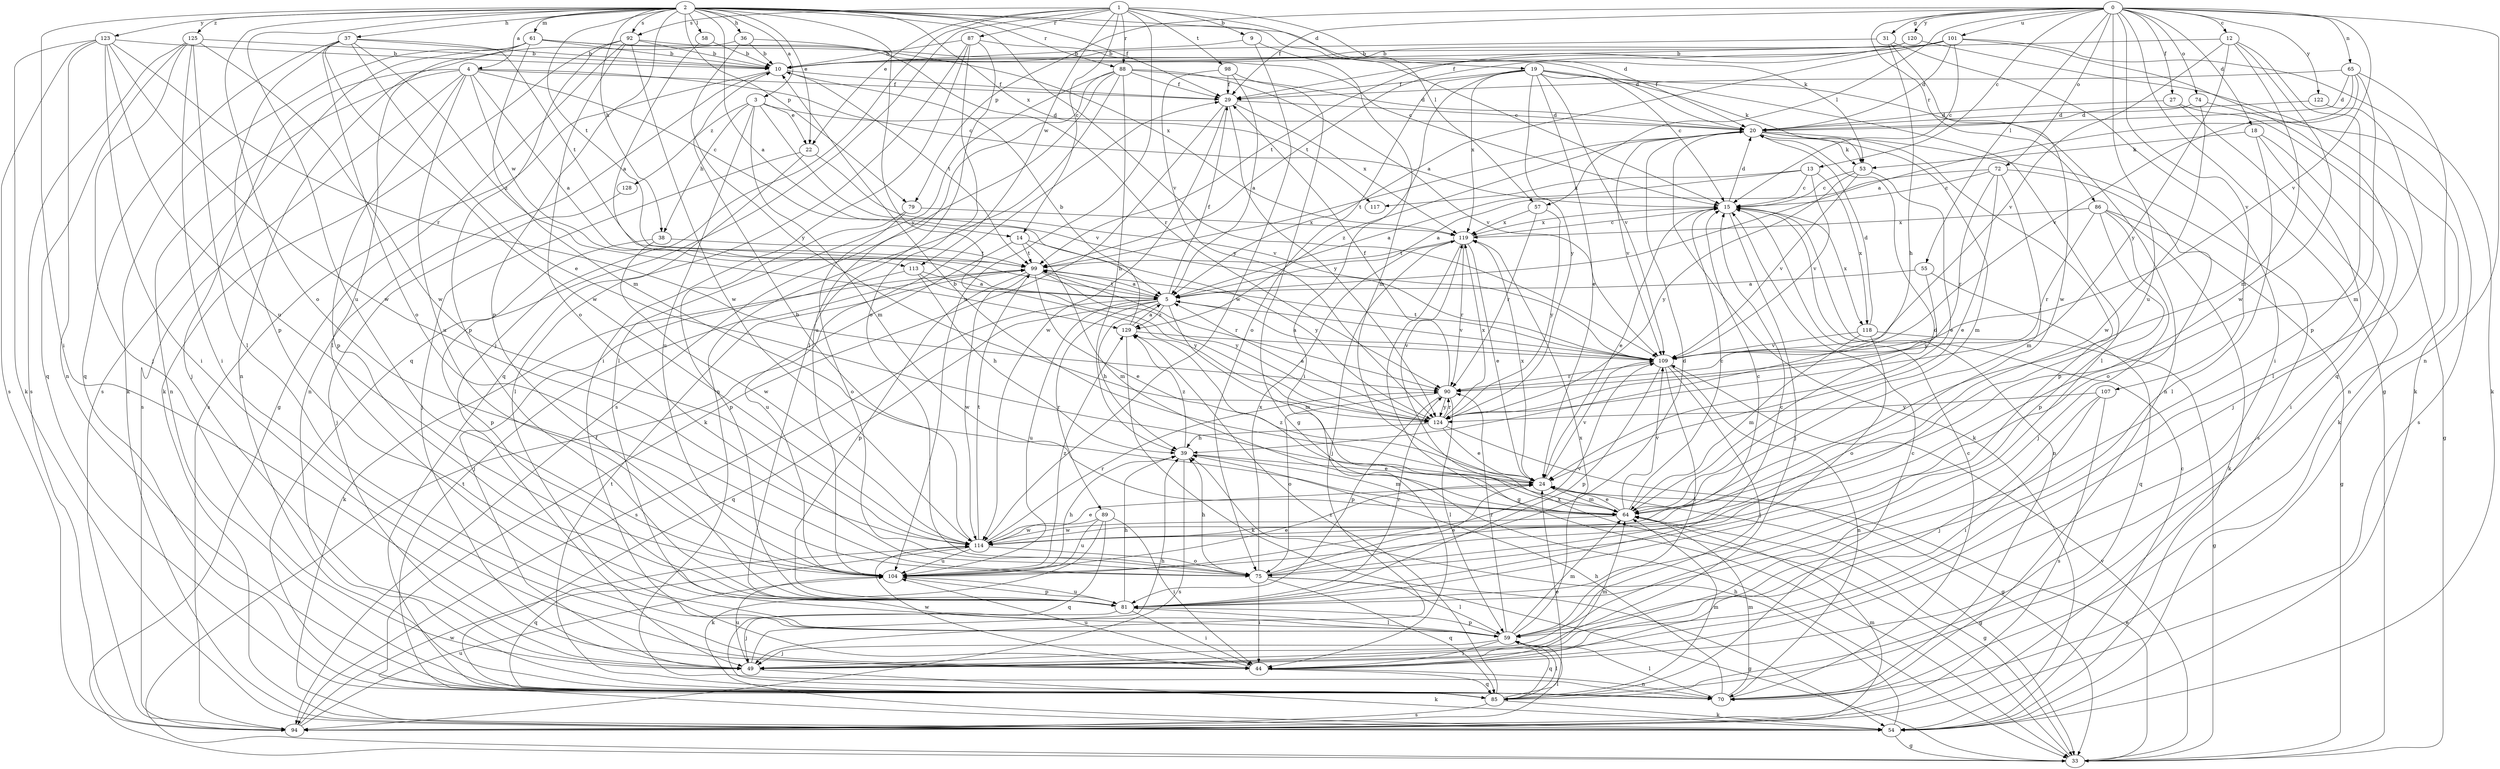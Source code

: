 strict digraph  {
0;
1;
2;
3;
4;
5;
9;
10;
12;
13;
14;
15;
18;
19;
20;
22;
24;
27;
29;
31;
33;
36;
37;
38;
39;
44;
49;
53;
54;
55;
57;
58;
59;
61;
64;
65;
70;
72;
74;
75;
79;
81;
85;
86;
87;
88;
89;
90;
92;
94;
98;
99;
101;
104;
107;
109;
113;
114;
117;
118;
119;
120;
122;
123;
124;
125;
128;
129;
0 -> 12  [label=c];
0 -> 13  [label=c];
0 -> 18  [label=d];
0 -> 27  [label=f];
0 -> 29  [label=f];
0 -> 31  [label=g];
0 -> 33  [label=g];
0 -> 55  [label=l];
0 -> 57  [label=l];
0 -> 65  [label=n];
0 -> 70  [label=n];
0 -> 72  [label=o];
0 -> 74  [label=o];
0 -> 79  [label=p];
0 -> 86  [label=r];
0 -> 101  [label=u];
0 -> 104  [label=u];
0 -> 107  [label=v];
0 -> 109  [label=v];
0 -> 120  [label=y];
0 -> 122  [label=y];
1 -> 9  [label=b];
1 -> 14  [label=c];
1 -> 19  [label=d];
1 -> 22  [label=e];
1 -> 49  [label=j];
1 -> 53  [label=k];
1 -> 85  [label=q];
1 -> 87  [label=r];
1 -> 88  [label=r];
1 -> 92  [label=s];
1 -> 98  [label=t];
1 -> 104  [label=u];
1 -> 113  [label=w];
2 -> 3  [label=a];
2 -> 4  [label=a];
2 -> 5  [label=a];
2 -> 20  [label=d];
2 -> 22  [label=e];
2 -> 29  [label=f];
2 -> 36  [label=h];
2 -> 37  [label=h];
2 -> 38  [label=h];
2 -> 44  [label=i];
2 -> 57  [label=l];
2 -> 58  [label=l];
2 -> 61  [label=m];
2 -> 75  [label=o];
2 -> 79  [label=p];
2 -> 81  [label=p];
2 -> 88  [label=r];
2 -> 92  [label=s];
2 -> 99  [label=t];
2 -> 104  [label=u];
2 -> 109  [label=v];
2 -> 117  [label=x];
2 -> 123  [label=y];
2 -> 124  [label=y];
2 -> 125  [label=z];
3 -> 20  [label=d];
3 -> 22  [label=e];
3 -> 38  [label=h];
3 -> 64  [label=m];
3 -> 104  [label=u];
3 -> 109  [label=v];
3 -> 128  [label=z];
4 -> 5  [label=a];
4 -> 14  [label=c];
4 -> 15  [label=c];
4 -> 29  [label=f];
4 -> 49  [label=j];
4 -> 70  [label=n];
4 -> 81  [label=p];
4 -> 94  [label=s];
4 -> 104  [label=u];
4 -> 113  [label=w];
5 -> 29  [label=f];
5 -> 39  [label=h];
5 -> 64  [label=m];
5 -> 85  [label=q];
5 -> 89  [label=r];
5 -> 94  [label=s];
5 -> 99  [label=t];
5 -> 104  [label=u];
5 -> 109  [label=v];
5 -> 129  [label=z];
9 -> 10  [label=b];
9 -> 64  [label=m];
9 -> 114  [label=w];
10 -> 29  [label=f];
10 -> 70  [label=n];
10 -> 94  [label=s];
10 -> 99  [label=t];
12 -> 10  [label=b];
12 -> 64  [label=m];
12 -> 81  [label=p];
12 -> 109  [label=v];
12 -> 114  [label=w];
12 -> 124  [label=y];
13 -> 5  [label=a];
13 -> 15  [label=c];
13 -> 109  [label=v];
13 -> 117  [label=x];
13 -> 118  [label=x];
14 -> 64  [label=m];
14 -> 99  [label=t];
14 -> 104  [label=u];
14 -> 124  [label=y];
15 -> 20  [label=d];
15 -> 24  [label=e];
15 -> 49  [label=j];
15 -> 70  [label=n];
15 -> 118  [label=x];
15 -> 119  [label=x];
18 -> 44  [label=i];
18 -> 49  [label=j];
18 -> 53  [label=k];
18 -> 59  [label=l];
19 -> 15  [label=c];
19 -> 24  [label=e];
19 -> 29  [label=f];
19 -> 44  [label=i];
19 -> 53  [label=k];
19 -> 59  [label=l];
19 -> 70  [label=n];
19 -> 75  [label=o];
19 -> 109  [label=v];
19 -> 119  [label=x];
19 -> 124  [label=y];
20 -> 53  [label=k];
20 -> 54  [label=k];
20 -> 64  [label=m];
20 -> 81  [label=p];
20 -> 94  [label=s];
20 -> 99  [label=t];
20 -> 109  [label=v];
20 -> 129  [label=z];
22 -> 49  [label=j];
22 -> 59  [label=l];
22 -> 109  [label=v];
24 -> 10  [label=b];
24 -> 33  [label=g];
24 -> 64  [label=m];
24 -> 109  [label=v];
24 -> 119  [label=x];
27 -> 20  [label=d];
27 -> 33  [label=g];
27 -> 54  [label=k];
29 -> 20  [label=d];
29 -> 54  [label=k];
29 -> 114  [label=w];
29 -> 119  [label=x];
29 -> 124  [label=y];
31 -> 10  [label=b];
31 -> 39  [label=h];
31 -> 44  [label=i];
31 -> 114  [label=w];
33 -> 24  [label=e];
33 -> 29  [label=f];
33 -> 109  [label=v];
33 -> 119  [label=x];
36 -> 10  [label=b];
36 -> 70  [label=n];
36 -> 119  [label=x];
36 -> 124  [label=y];
37 -> 10  [label=b];
37 -> 24  [label=e];
37 -> 75  [label=o];
37 -> 81  [label=p];
37 -> 85  [label=q];
37 -> 99  [label=t];
37 -> 114  [label=w];
37 -> 129  [label=z];
38 -> 81  [label=p];
38 -> 99  [label=t];
38 -> 114  [label=w];
39 -> 24  [label=e];
39 -> 64  [label=m];
39 -> 94  [label=s];
39 -> 129  [label=z];
44 -> 64  [label=m];
44 -> 70  [label=n];
44 -> 85  [label=q];
44 -> 104  [label=u];
44 -> 114  [label=w];
49 -> 39  [label=h];
49 -> 54  [label=k];
49 -> 104  [label=u];
53 -> 15  [label=c];
53 -> 24  [label=e];
53 -> 109  [label=v];
53 -> 124  [label=y];
54 -> 15  [label=c];
54 -> 33  [label=g];
54 -> 39  [label=h];
55 -> 5  [label=a];
55 -> 85  [label=q];
55 -> 124  [label=y];
57 -> 90  [label=r];
57 -> 119  [label=x];
57 -> 124  [label=y];
58 -> 5  [label=a];
58 -> 10  [label=b];
59 -> 44  [label=i];
59 -> 49  [label=j];
59 -> 64  [label=m];
59 -> 81  [label=p];
59 -> 85  [label=q];
59 -> 90  [label=r];
59 -> 119  [label=x];
61 -> 10  [label=b];
61 -> 15  [label=c];
61 -> 20  [label=d];
61 -> 54  [label=k];
61 -> 59  [label=l];
61 -> 64  [label=m];
61 -> 94  [label=s];
64 -> 15  [label=c];
64 -> 20  [label=d];
64 -> 24  [label=e];
64 -> 33  [label=g];
64 -> 109  [label=v];
64 -> 114  [label=w];
64 -> 129  [label=z];
65 -> 5  [label=a];
65 -> 20  [label=d];
65 -> 29  [label=f];
65 -> 64  [label=m];
65 -> 70  [label=n];
65 -> 109  [label=v];
70 -> 15  [label=c];
70 -> 39  [label=h];
70 -> 59  [label=l];
70 -> 64  [label=m];
70 -> 99  [label=t];
72 -> 5  [label=a];
72 -> 15  [label=c];
72 -> 24  [label=e];
72 -> 64  [label=m];
72 -> 75  [label=o];
72 -> 90  [label=r];
74 -> 20  [label=d];
74 -> 94  [label=s];
74 -> 114  [label=w];
75 -> 20  [label=d];
75 -> 24  [label=e];
75 -> 33  [label=g];
75 -> 39  [label=h];
75 -> 44  [label=i];
75 -> 59  [label=l];
75 -> 85  [label=q];
75 -> 119  [label=x];
79 -> 75  [label=o];
79 -> 81  [label=p];
79 -> 119  [label=x];
81 -> 15  [label=c];
81 -> 39  [label=h];
81 -> 44  [label=i];
81 -> 49  [label=j];
81 -> 59  [label=l];
81 -> 90  [label=r];
81 -> 104  [label=u];
85 -> 15  [label=c];
85 -> 24  [label=e];
85 -> 54  [label=k];
85 -> 59  [label=l];
85 -> 64  [label=m];
85 -> 94  [label=s];
85 -> 99  [label=t];
85 -> 129  [label=z];
86 -> 33  [label=g];
86 -> 49  [label=j];
86 -> 54  [label=k];
86 -> 81  [label=p];
86 -> 90  [label=r];
86 -> 119  [label=x];
87 -> 10  [label=b];
87 -> 15  [label=c];
87 -> 44  [label=i];
87 -> 59  [label=l];
87 -> 75  [label=o];
87 -> 85  [label=q];
88 -> 20  [label=d];
88 -> 29  [label=f];
88 -> 39  [label=h];
88 -> 59  [label=l];
88 -> 70  [label=n];
88 -> 94  [label=s];
88 -> 104  [label=u];
88 -> 109  [label=v];
89 -> 44  [label=i];
89 -> 54  [label=k];
89 -> 85  [label=q];
89 -> 104  [label=u];
89 -> 114  [label=w];
90 -> 29  [label=f];
90 -> 59  [label=l];
90 -> 75  [label=o];
90 -> 81  [label=p];
90 -> 124  [label=y];
92 -> 10  [label=b];
92 -> 33  [label=g];
92 -> 54  [label=k];
92 -> 75  [label=o];
92 -> 81  [label=p];
92 -> 90  [label=r];
92 -> 114  [label=w];
94 -> 59  [label=l];
94 -> 64  [label=m];
94 -> 104  [label=u];
94 -> 114  [label=w];
98 -> 5  [label=a];
98 -> 29  [label=f];
98 -> 33  [label=g];
98 -> 124  [label=y];
99 -> 5  [label=a];
99 -> 24  [label=e];
99 -> 54  [label=k];
99 -> 81  [label=p];
99 -> 90  [label=r];
99 -> 114  [label=w];
99 -> 124  [label=y];
101 -> 5  [label=a];
101 -> 10  [label=b];
101 -> 15  [label=c];
101 -> 20  [label=d];
101 -> 29  [label=f];
101 -> 54  [label=k];
101 -> 85  [label=q];
101 -> 99  [label=t];
104 -> 24  [label=e];
104 -> 39  [label=h];
104 -> 81  [label=p];
104 -> 109  [label=v];
104 -> 129  [label=z];
107 -> 44  [label=i];
107 -> 49  [label=j];
107 -> 94  [label=s];
107 -> 124  [label=y];
109 -> 5  [label=a];
109 -> 49  [label=j];
109 -> 59  [label=l];
109 -> 70  [label=n];
109 -> 81  [label=p];
109 -> 90  [label=r];
109 -> 99  [label=t];
113 -> 5  [label=a];
113 -> 39  [label=h];
113 -> 49  [label=j];
113 -> 124  [label=y];
114 -> 10  [label=b];
114 -> 15  [label=c];
114 -> 24  [label=e];
114 -> 75  [label=o];
114 -> 85  [label=q];
114 -> 90  [label=r];
114 -> 99  [label=t];
114 -> 104  [label=u];
118 -> 20  [label=d];
118 -> 33  [label=g];
118 -> 64  [label=m];
118 -> 75  [label=o];
118 -> 109  [label=v];
119 -> 15  [label=c];
119 -> 24  [label=e];
119 -> 33  [label=g];
119 -> 49  [label=j];
119 -> 90  [label=r];
119 -> 99  [label=t];
120 -> 10  [label=b];
120 -> 54  [label=k];
120 -> 99  [label=t];
122 -> 20  [label=d];
122 -> 59  [label=l];
123 -> 10  [label=b];
123 -> 44  [label=i];
123 -> 54  [label=k];
123 -> 70  [label=n];
123 -> 90  [label=r];
123 -> 94  [label=s];
123 -> 104  [label=u];
123 -> 114  [label=w];
124 -> 5  [label=a];
124 -> 24  [label=e];
124 -> 33  [label=g];
124 -> 39  [label=h];
124 -> 90  [label=r];
124 -> 119  [label=x];
125 -> 10  [label=b];
125 -> 44  [label=i];
125 -> 49  [label=j];
125 -> 59  [label=l];
125 -> 85  [label=q];
125 -> 94  [label=s];
125 -> 114  [label=w];
128 -> 49  [label=j];
129 -> 5  [label=a];
129 -> 10  [label=b];
129 -> 54  [label=k];
129 -> 109  [label=v];
}
